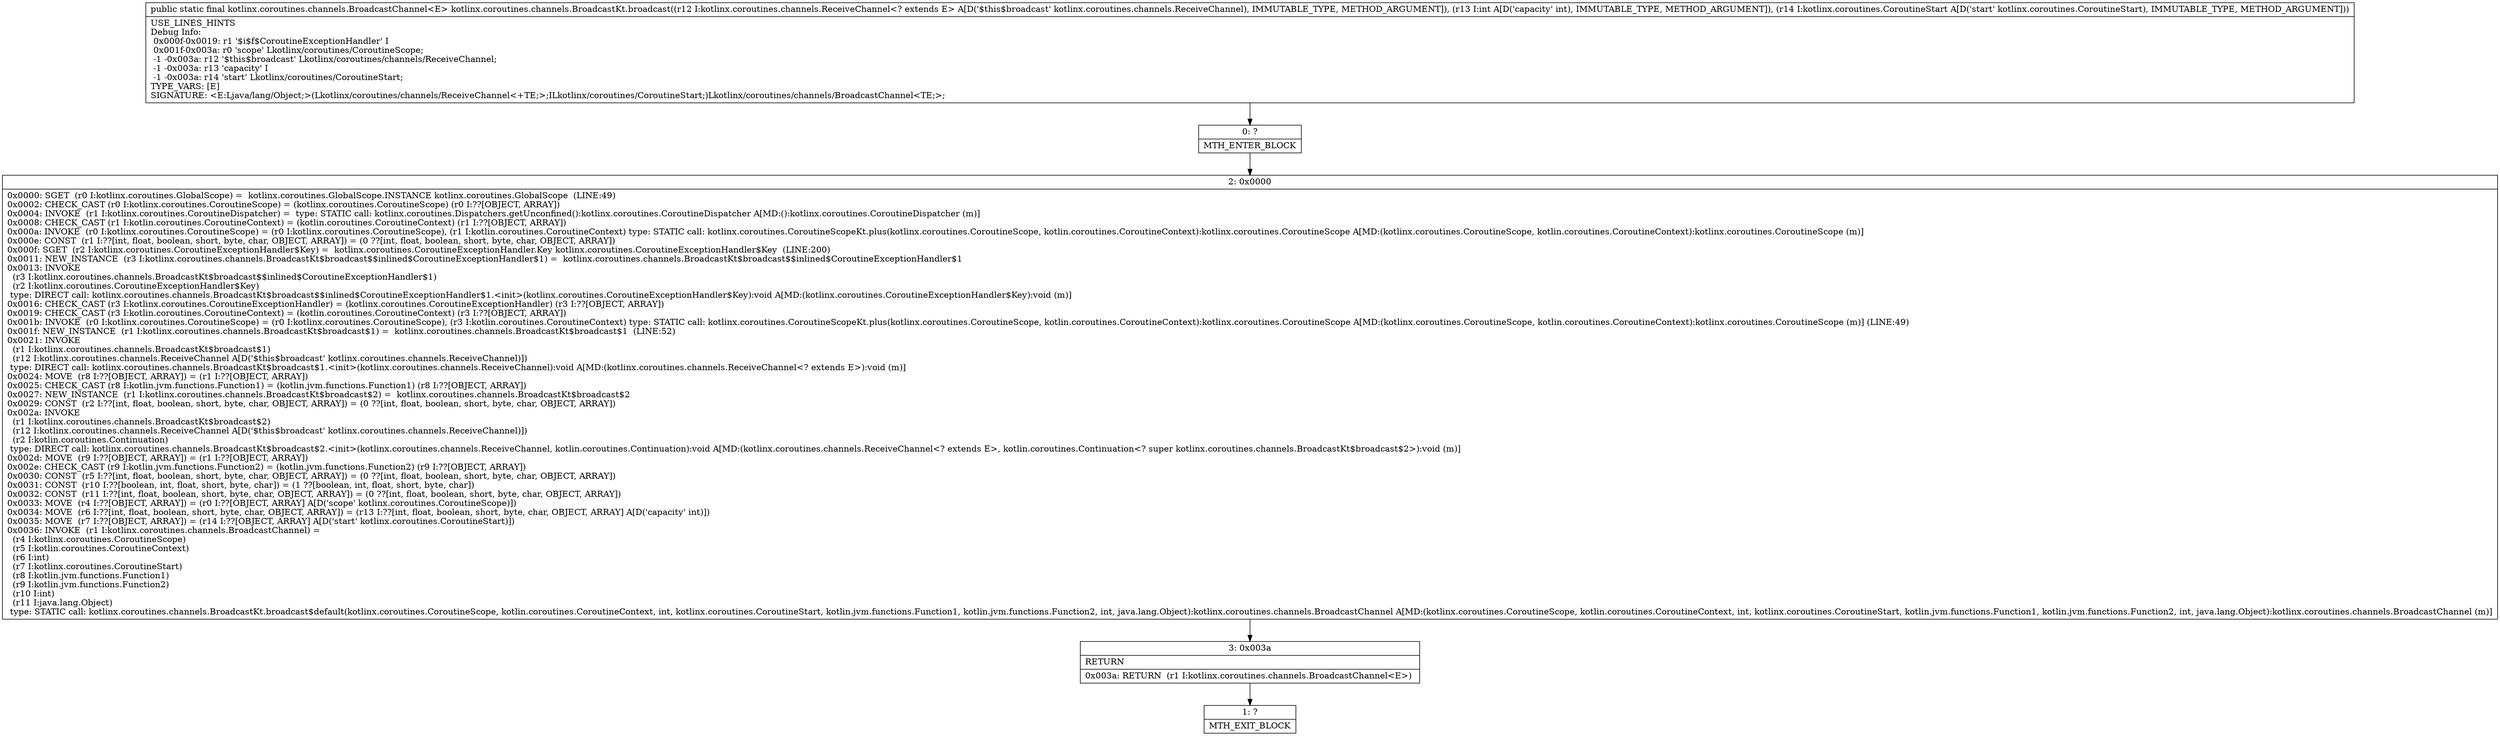 digraph "CFG forkotlinx.coroutines.channels.BroadcastKt.broadcast(Lkotlinx\/coroutines\/channels\/ReceiveChannel;ILkotlinx\/coroutines\/CoroutineStart;)Lkotlinx\/coroutines\/channels\/BroadcastChannel;" {
Node_0 [shape=record,label="{0\:\ ?|MTH_ENTER_BLOCK\l}"];
Node_2 [shape=record,label="{2\:\ 0x0000|0x0000: SGET  (r0 I:kotlinx.coroutines.GlobalScope) =  kotlinx.coroutines.GlobalScope.INSTANCE kotlinx.coroutines.GlobalScope  (LINE:49)\l0x0002: CHECK_CAST (r0 I:kotlinx.coroutines.CoroutineScope) = (kotlinx.coroutines.CoroutineScope) (r0 I:??[OBJECT, ARRAY]) \l0x0004: INVOKE  (r1 I:kotlinx.coroutines.CoroutineDispatcher) =  type: STATIC call: kotlinx.coroutines.Dispatchers.getUnconfined():kotlinx.coroutines.CoroutineDispatcher A[MD:():kotlinx.coroutines.CoroutineDispatcher (m)]\l0x0008: CHECK_CAST (r1 I:kotlin.coroutines.CoroutineContext) = (kotlin.coroutines.CoroutineContext) (r1 I:??[OBJECT, ARRAY]) \l0x000a: INVOKE  (r0 I:kotlinx.coroutines.CoroutineScope) = (r0 I:kotlinx.coroutines.CoroutineScope), (r1 I:kotlin.coroutines.CoroutineContext) type: STATIC call: kotlinx.coroutines.CoroutineScopeKt.plus(kotlinx.coroutines.CoroutineScope, kotlin.coroutines.CoroutineContext):kotlinx.coroutines.CoroutineScope A[MD:(kotlinx.coroutines.CoroutineScope, kotlin.coroutines.CoroutineContext):kotlinx.coroutines.CoroutineScope (m)]\l0x000e: CONST  (r1 I:??[int, float, boolean, short, byte, char, OBJECT, ARRAY]) = (0 ??[int, float, boolean, short, byte, char, OBJECT, ARRAY]) \l0x000f: SGET  (r2 I:kotlinx.coroutines.CoroutineExceptionHandler$Key) =  kotlinx.coroutines.CoroutineExceptionHandler.Key kotlinx.coroutines.CoroutineExceptionHandler$Key  (LINE:200)\l0x0011: NEW_INSTANCE  (r3 I:kotlinx.coroutines.channels.BroadcastKt$broadcast$$inlined$CoroutineExceptionHandler$1) =  kotlinx.coroutines.channels.BroadcastKt$broadcast$$inlined$CoroutineExceptionHandler$1 \l0x0013: INVOKE  \l  (r3 I:kotlinx.coroutines.channels.BroadcastKt$broadcast$$inlined$CoroutineExceptionHandler$1)\l  (r2 I:kotlinx.coroutines.CoroutineExceptionHandler$Key)\l type: DIRECT call: kotlinx.coroutines.channels.BroadcastKt$broadcast$$inlined$CoroutineExceptionHandler$1.\<init\>(kotlinx.coroutines.CoroutineExceptionHandler$Key):void A[MD:(kotlinx.coroutines.CoroutineExceptionHandler$Key):void (m)]\l0x0016: CHECK_CAST (r3 I:kotlinx.coroutines.CoroutineExceptionHandler) = (kotlinx.coroutines.CoroutineExceptionHandler) (r3 I:??[OBJECT, ARRAY]) \l0x0019: CHECK_CAST (r3 I:kotlin.coroutines.CoroutineContext) = (kotlin.coroutines.CoroutineContext) (r3 I:??[OBJECT, ARRAY]) \l0x001b: INVOKE  (r0 I:kotlinx.coroutines.CoroutineScope) = (r0 I:kotlinx.coroutines.CoroutineScope), (r3 I:kotlin.coroutines.CoroutineContext) type: STATIC call: kotlinx.coroutines.CoroutineScopeKt.plus(kotlinx.coroutines.CoroutineScope, kotlin.coroutines.CoroutineContext):kotlinx.coroutines.CoroutineScope A[MD:(kotlinx.coroutines.CoroutineScope, kotlin.coroutines.CoroutineContext):kotlinx.coroutines.CoroutineScope (m)] (LINE:49)\l0x001f: NEW_INSTANCE  (r1 I:kotlinx.coroutines.channels.BroadcastKt$broadcast$1) =  kotlinx.coroutines.channels.BroadcastKt$broadcast$1  (LINE:52)\l0x0021: INVOKE  \l  (r1 I:kotlinx.coroutines.channels.BroadcastKt$broadcast$1)\l  (r12 I:kotlinx.coroutines.channels.ReceiveChannel A[D('$this$broadcast' kotlinx.coroutines.channels.ReceiveChannel)])\l type: DIRECT call: kotlinx.coroutines.channels.BroadcastKt$broadcast$1.\<init\>(kotlinx.coroutines.channels.ReceiveChannel):void A[MD:(kotlinx.coroutines.channels.ReceiveChannel\<? extends E\>):void (m)]\l0x0024: MOVE  (r8 I:??[OBJECT, ARRAY]) = (r1 I:??[OBJECT, ARRAY]) \l0x0025: CHECK_CAST (r8 I:kotlin.jvm.functions.Function1) = (kotlin.jvm.functions.Function1) (r8 I:??[OBJECT, ARRAY]) \l0x0027: NEW_INSTANCE  (r1 I:kotlinx.coroutines.channels.BroadcastKt$broadcast$2) =  kotlinx.coroutines.channels.BroadcastKt$broadcast$2 \l0x0029: CONST  (r2 I:??[int, float, boolean, short, byte, char, OBJECT, ARRAY]) = (0 ??[int, float, boolean, short, byte, char, OBJECT, ARRAY]) \l0x002a: INVOKE  \l  (r1 I:kotlinx.coroutines.channels.BroadcastKt$broadcast$2)\l  (r12 I:kotlinx.coroutines.channels.ReceiveChannel A[D('$this$broadcast' kotlinx.coroutines.channels.ReceiveChannel)])\l  (r2 I:kotlin.coroutines.Continuation)\l type: DIRECT call: kotlinx.coroutines.channels.BroadcastKt$broadcast$2.\<init\>(kotlinx.coroutines.channels.ReceiveChannel, kotlin.coroutines.Continuation):void A[MD:(kotlinx.coroutines.channels.ReceiveChannel\<? extends E\>, kotlin.coroutines.Continuation\<? super kotlinx.coroutines.channels.BroadcastKt$broadcast$2\>):void (m)]\l0x002d: MOVE  (r9 I:??[OBJECT, ARRAY]) = (r1 I:??[OBJECT, ARRAY]) \l0x002e: CHECK_CAST (r9 I:kotlin.jvm.functions.Function2) = (kotlin.jvm.functions.Function2) (r9 I:??[OBJECT, ARRAY]) \l0x0030: CONST  (r5 I:??[int, float, boolean, short, byte, char, OBJECT, ARRAY]) = (0 ??[int, float, boolean, short, byte, char, OBJECT, ARRAY]) \l0x0031: CONST  (r10 I:??[boolean, int, float, short, byte, char]) = (1 ??[boolean, int, float, short, byte, char]) \l0x0032: CONST  (r11 I:??[int, float, boolean, short, byte, char, OBJECT, ARRAY]) = (0 ??[int, float, boolean, short, byte, char, OBJECT, ARRAY]) \l0x0033: MOVE  (r4 I:??[OBJECT, ARRAY]) = (r0 I:??[OBJECT, ARRAY] A[D('scope' kotlinx.coroutines.CoroutineScope)]) \l0x0034: MOVE  (r6 I:??[int, float, boolean, short, byte, char, OBJECT, ARRAY]) = (r13 I:??[int, float, boolean, short, byte, char, OBJECT, ARRAY] A[D('capacity' int)]) \l0x0035: MOVE  (r7 I:??[OBJECT, ARRAY]) = (r14 I:??[OBJECT, ARRAY] A[D('start' kotlinx.coroutines.CoroutineStart)]) \l0x0036: INVOKE  (r1 I:kotlinx.coroutines.channels.BroadcastChannel) = \l  (r4 I:kotlinx.coroutines.CoroutineScope)\l  (r5 I:kotlin.coroutines.CoroutineContext)\l  (r6 I:int)\l  (r7 I:kotlinx.coroutines.CoroutineStart)\l  (r8 I:kotlin.jvm.functions.Function1)\l  (r9 I:kotlin.jvm.functions.Function2)\l  (r10 I:int)\l  (r11 I:java.lang.Object)\l type: STATIC call: kotlinx.coroutines.channels.BroadcastKt.broadcast$default(kotlinx.coroutines.CoroutineScope, kotlin.coroutines.CoroutineContext, int, kotlinx.coroutines.CoroutineStart, kotlin.jvm.functions.Function1, kotlin.jvm.functions.Function2, int, java.lang.Object):kotlinx.coroutines.channels.BroadcastChannel A[MD:(kotlinx.coroutines.CoroutineScope, kotlin.coroutines.CoroutineContext, int, kotlinx.coroutines.CoroutineStart, kotlin.jvm.functions.Function1, kotlin.jvm.functions.Function2, int, java.lang.Object):kotlinx.coroutines.channels.BroadcastChannel (m)]\l}"];
Node_3 [shape=record,label="{3\:\ 0x003a|RETURN\l|0x003a: RETURN  (r1 I:kotlinx.coroutines.channels.BroadcastChannel\<E\>) \l}"];
Node_1 [shape=record,label="{1\:\ ?|MTH_EXIT_BLOCK\l}"];
MethodNode[shape=record,label="{public static final kotlinx.coroutines.channels.BroadcastChannel\<E\> kotlinx.coroutines.channels.BroadcastKt.broadcast((r12 I:kotlinx.coroutines.channels.ReceiveChannel\<? extends E\> A[D('$this$broadcast' kotlinx.coroutines.channels.ReceiveChannel), IMMUTABLE_TYPE, METHOD_ARGUMENT]), (r13 I:int A[D('capacity' int), IMMUTABLE_TYPE, METHOD_ARGUMENT]), (r14 I:kotlinx.coroutines.CoroutineStart A[D('start' kotlinx.coroutines.CoroutineStart), IMMUTABLE_TYPE, METHOD_ARGUMENT]))  | USE_LINES_HINTS\lDebug Info:\l  0x000f\-0x0019: r1 '$i$f$CoroutineExceptionHandler' I\l  0x001f\-0x003a: r0 'scope' Lkotlinx\/coroutines\/CoroutineScope;\l  \-1 \-0x003a: r12 '$this$broadcast' Lkotlinx\/coroutines\/channels\/ReceiveChannel;\l  \-1 \-0x003a: r13 'capacity' I\l  \-1 \-0x003a: r14 'start' Lkotlinx\/coroutines\/CoroutineStart;\lTYPE_VARS: [E]\lSIGNATURE: \<E:Ljava\/lang\/Object;\>(Lkotlinx\/coroutines\/channels\/ReceiveChannel\<+TE;\>;ILkotlinx\/coroutines\/CoroutineStart;)Lkotlinx\/coroutines\/channels\/BroadcastChannel\<TE;\>;\l}"];
MethodNode -> Node_0;Node_0 -> Node_2;
Node_2 -> Node_3;
Node_3 -> Node_1;
}

